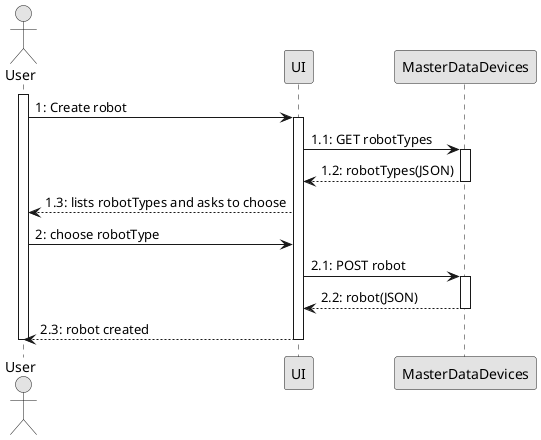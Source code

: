 @startuml
'http://plantuml.com/skinparam.html
skinparam monochrome true
skinparam packageStyle rect
skinparam shadowing false

actor User as user
participant UI
participant MasterDataDevices
activate user
user -> UI : 1: Create robot
activate UI

UI -> MasterDataDevices : 1.1: GET robotTypes
activate MasterDataDevices
MasterDataDevices --> UI : 1.2: robotTypes(JSON)
deactivate MasterDataDevices
UI --> user : 1.3: lists robotTypes and asks to choose
user -> UI : 2: choose robotType
UI -> MasterDataDevices : 2.1: POST robot
activate MasterDataDevices
MasterDataDevices --> UI : 2.2: robot(JSON)
deactivate MasterDataDevices

UI --> user : 2.3: robot created
deactivate UI
deactivate user
@enduml